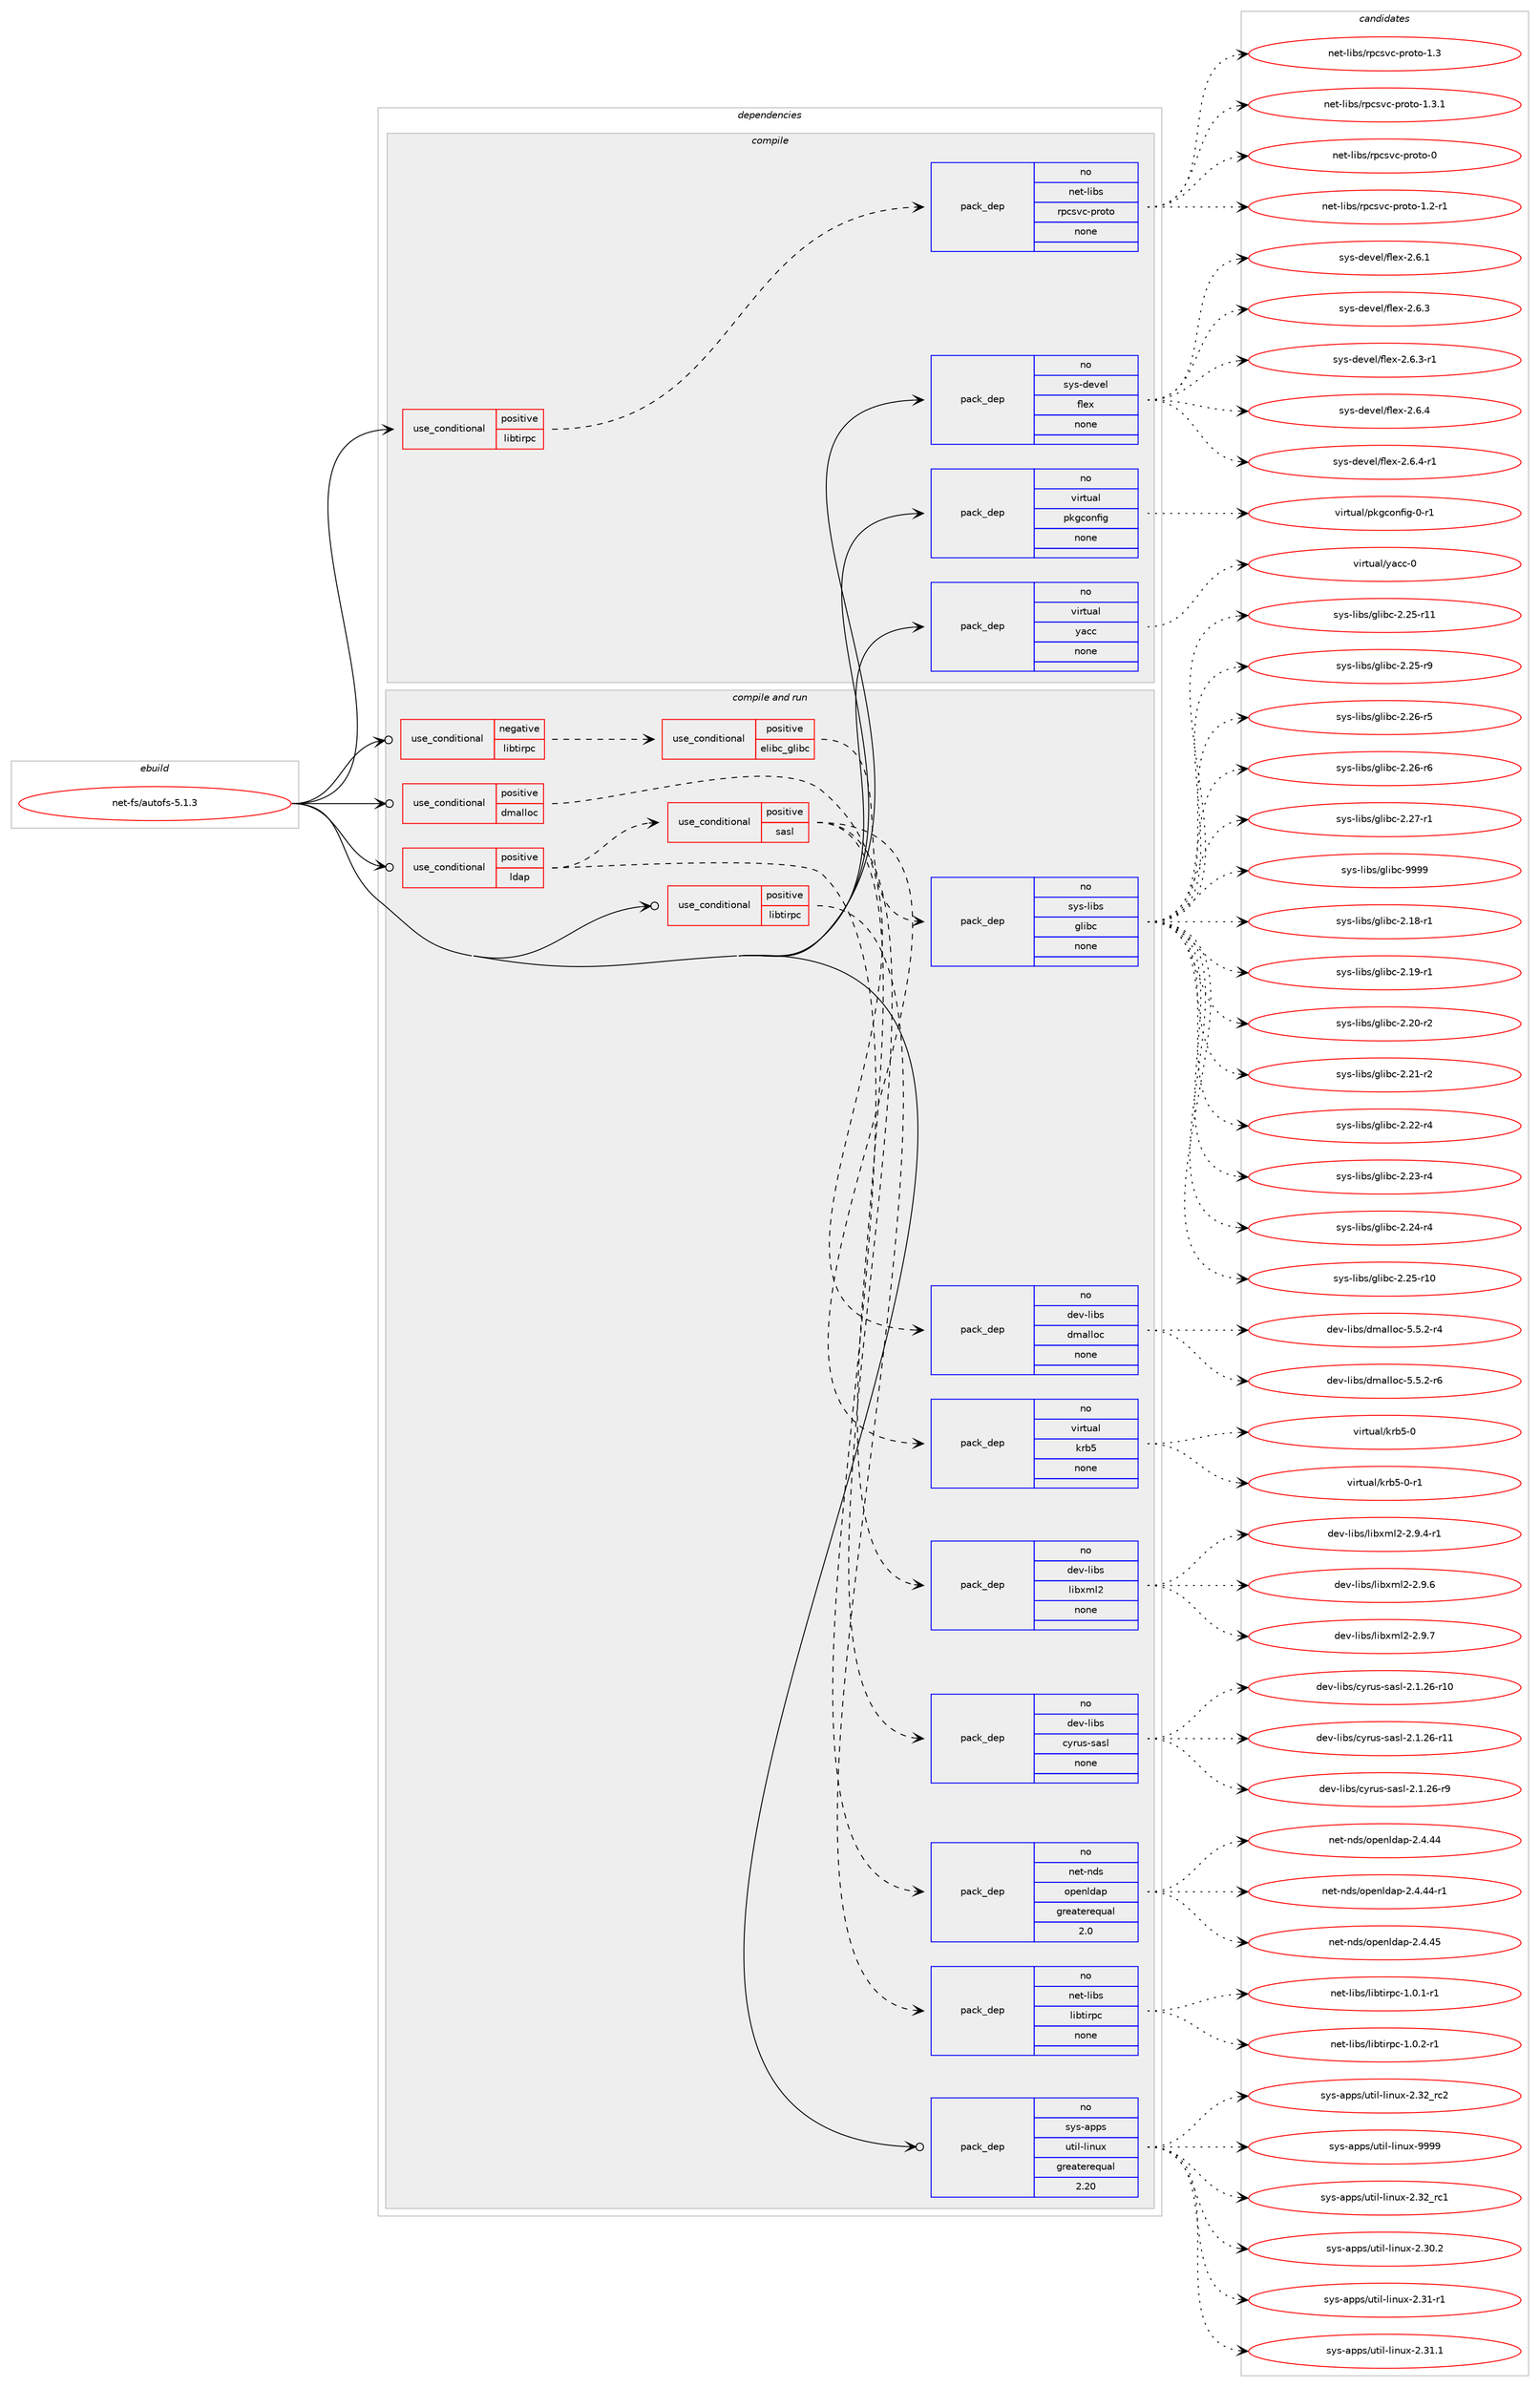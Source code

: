 digraph prolog {

# *************
# Graph options
# *************

newrank=true;
concentrate=true;
compound=true;
graph [rankdir=LR,fontname=Helvetica,fontsize=10,ranksep=1.5];#, ranksep=2.5, nodesep=0.2];
edge  [arrowhead=vee];
node  [fontname=Helvetica,fontsize=10];

# **********
# The ebuild
# **********

subgraph cluster_leftcol {
color=gray;
rank=same;
label=<<i>ebuild</i>>;
id [label="net-fs/autofs-5.1.3", color=red, width=4, href="../net-fs/autofs-5.1.3.svg"];
}

# ****************
# The dependencies
# ****************

subgraph cluster_midcol {
color=gray;
label=<<i>dependencies</i>>;
subgraph cluster_compile {
fillcolor="#eeeeee";
style=filled;
label=<<i>compile</i>>;
subgraph cond36 {
dependency188 [label=<<TABLE BORDER="0" CELLBORDER="1" CELLSPACING="0" CELLPADDING="4"><TR><TD ROWSPAN="3" CELLPADDING="10">use_conditional</TD></TR><TR><TD>positive</TD></TR><TR><TD>libtirpc</TD></TR></TABLE>>, shape=none, color=red];
subgraph pack145 {
dependency189 [label=<<TABLE BORDER="0" CELLBORDER="1" CELLSPACING="0" CELLPADDING="4" WIDTH="220"><TR><TD ROWSPAN="6" CELLPADDING="30">pack_dep</TD></TR><TR><TD WIDTH="110">no</TD></TR><TR><TD>net-libs</TD></TR><TR><TD>rpcsvc-proto</TD></TR><TR><TD>none</TD></TR><TR><TD></TD></TR></TABLE>>, shape=none, color=blue];
}
dependency188:e -> dependency189:w [weight=20,style="dashed",arrowhead="vee"];
}
id:e -> dependency188:w [weight=20,style="solid",arrowhead="vee"];
subgraph pack146 {
dependency190 [label=<<TABLE BORDER="0" CELLBORDER="1" CELLSPACING="0" CELLPADDING="4" WIDTH="220"><TR><TD ROWSPAN="6" CELLPADDING="30">pack_dep</TD></TR><TR><TD WIDTH="110">no</TD></TR><TR><TD>sys-devel</TD></TR><TR><TD>flex</TD></TR><TR><TD>none</TD></TR><TR><TD></TD></TR></TABLE>>, shape=none, color=blue];
}
id:e -> dependency190:w [weight=20,style="solid",arrowhead="vee"];
subgraph pack147 {
dependency191 [label=<<TABLE BORDER="0" CELLBORDER="1" CELLSPACING="0" CELLPADDING="4" WIDTH="220"><TR><TD ROWSPAN="6" CELLPADDING="30">pack_dep</TD></TR><TR><TD WIDTH="110">no</TD></TR><TR><TD>virtual</TD></TR><TR><TD>pkgconfig</TD></TR><TR><TD>none</TD></TR><TR><TD></TD></TR></TABLE>>, shape=none, color=blue];
}
id:e -> dependency191:w [weight=20,style="solid",arrowhead="vee"];
subgraph pack148 {
dependency192 [label=<<TABLE BORDER="0" CELLBORDER="1" CELLSPACING="0" CELLPADDING="4" WIDTH="220"><TR><TD ROWSPAN="6" CELLPADDING="30">pack_dep</TD></TR><TR><TD WIDTH="110">no</TD></TR><TR><TD>virtual</TD></TR><TR><TD>yacc</TD></TR><TR><TD>none</TD></TR><TR><TD></TD></TR></TABLE>>, shape=none, color=blue];
}
id:e -> dependency192:w [weight=20,style="solid",arrowhead="vee"];
}
subgraph cluster_compileandrun {
fillcolor="#eeeeee";
style=filled;
label=<<i>compile and run</i>>;
subgraph cond37 {
dependency193 [label=<<TABLE BORDER="0" CELLBORDER="1" CELLSPACING="0" CELLPADDING="4"><TR><TD ROWSPAN="3" CELLPADDING="10">use_conditional</TD></TR><TR><TD>negative</TD></TR><TR><TD>libtirpc</TD></TR></TABLE>>, shape=none, color=red];
subgraph cond38 {
dependency194 [label=<<TABLE BORDER="0" CELLBORDER="1" CELLSPACING="0" CELLPADDING="4"><TR><TD ROWSPAN="3" CELLPADDING="10">use_conditional</TD></TR><TR><TD>positive</TD></TR><TR><TD>elibc_glibc</TD></TR></TABLE>>, shape=none, color=red];
subgraph pack149 {
dependency195 [label=<<TABLE BORDER="0" CELLBORDER="1" CELLSPACING="0" CELLPADDING="4" WIDTH="220"><TR><TD ROWSPAN="6" CELLPADDING="30">pack_dep</TD></TR><TR><TD WIDTH="110">no</TD></TR><TR><TD>sys-libs</TD></TR><TR><TD>glibc</TD></TR><TR><TD>none</TD></TR><TR><TD></TD></TR></TABLE>>, shape=none, color=blue];
}
dependency194:e -> dependency195:w [weight=20,style="dashed",arrowhead="vee"];
}
dependency193:e -> dependency194:w [weight=20,style="dashed",arrowhead="vee"];
}
id:e -> dependency193:w [weight=20,style="solid",arrowhead="odotvee"];
subgraph cond39 {
dependency196 [label=<<TABLE BORDER="0" CELLBORDER="1" CELLSPACING="0" CELLPADDING="4"><TR><TD ROWSPAN="3" CELLPADDING="10">use_conditional</TD></TR><TR><TD>positive</TD></TR><TR><TD>dmalloc</TD></TR></TABLE>>, shape=none, color=red];
subgraph pack150 {
dependency197 [label=<<TABLE BORDER="0" CELLBORDER="1" CELLSPACING="0" CELLPADDING="4" WIDTH="220"><TR><TD ROWSPAN="6" CELLPADDING="30">pack_dep</TD></TR><TR><TD WIDTH="110">no</TD></TR><TR><TD>dev-libs</TD></TR><TR><TD>dmalloc</TD></TR><TR><TD>none</TD></TR><TR><TD></TD></TR></TABLE>>, shape=none, color=blue];
}
dependency196:e -> dependency197:w [weight=20,style="dashed",arrowhead="vee"];
}
id:e -> dependency196:w [weight=20,style="solid",arrowhead="odotvee"];
subgraph cond40 {
dependency198 [label=<<TABLE BORDER="0" CELLBORDER="1" CELLSPACING="0" CELLPADDING="4"><TR><TD ROWSPAN="3" CELLPADDING="10">use_conditional</TD></TR><TR><TD>positive</TD></TR><TR><TD>ldap</TD></TR></TABLE>>, shape=none, color=red];
subgraph pack151 {
dependency199 [label=<<TABLE BORDER="0" CELLBORDER="1" CELLSPACING="0" CELLPADDING="4" WIDTH="220"><TR><TD ROWSPAN="6" CELLPADDING="30">pack_dep</TD></TR><TR><TD WIDTH="110">no</TD></TR><TR><TD>net-nds</TD></TR><TR><TD>openldap</TD></TR><TR><TD>greaterequal</TD></TR><TR><TD>2.0</TD></TR></TABLE>>, shape=none, color=blue];
}
dependency198:e -> dependency199:w [weight=20,style="dashed",arrowhead="vee"];
subgraph cond41 {
dependency200 [label=<<TABLE BORDER="0" CELLBORDER="1" CELLSPACING="0" CELLPADDING="4"><TR><TD ROWSPAN="3" CELLPADDING="10">use_conditional</TD></TR><TR><TD>positive</TD></TR><TR><TD>sasl</TD></TR></TABLE>>, shape=none, color=red];
subgraph pack152 {
dependency201 [label=<<TABLE BORDER="0" CELLBORDER="1" CELLSPACING="0" CELLPADDING="4" WIDTH="220"><TR><TD ROWSPAN="6" CELLPADDING="30">pack_dep</TD></TR><TR><TD WIDTH="110">no</TD></TR><TR><TD>dev-libs</TD></TR><TR><TD>cyrus-sasl</TD></TR><TR><TD>none</TD></TR><TR><TD></TD></TR></TABLE>>, shape=none, color=blue];
}
dependency200:e -> dependency201:w [weight=20,style="dashed",arrowhead="vee"];
subgraph pack153 {
dependency202 [label=<<TABLE BORDER="0" CELLBORDER="1" CELLSPACING="0" CELLPADDING="4" WIDTH="220"><TR><TD ROWSPAN="6" CELLPADDING="30">pack_dep</TD></TR><TR><TD WIDTH="110">no</TD></TR><TR><TD>dev-libs</TD></TR><TR><TD>libxml2</TD></TR><TR><TD>none</TD></TR><TR><TD></TD></TR></TABLE>>, shape=none, color=blue];
}
dependency200:e -> dependency202:w [weight=20,style="dashed",arrowhead="vee"];
subgraph pack154 {
dependency203 [label=<<TABLE BORDER="0" CELLBORDER="1" CELLSPACING="0" CELLPADDING="4" WIDTH="220"><TR><TD ROWSPAN="6" CELLPADDING="30">pack_dep</TD></TR><TR><TD WIDTH="110">no</TD></TR><TR><TD>virtual</TD></TR><TR><TD>krb5</TD></TR><TR><TD>none</TD></TR><TR><TD></TD></TR></TABLE>>, shape=none, color=blue];
}
dependency200:e -> dependency203:w [weight=20,style="dashed",arrowhead="vee"];
}
dependency198:e -> dependency200:w [weight=20,style="dashed",arrowhead="vee"];
}
id:e -> dependency198:w [weight=20,style="solid",arrowhead="odotvee"];
subgraph cond42 {
dependency204 [label=<<TABLE BORDER="0" CELLBORDER="1" CELLSPACING="0" CELLPADDING="4"><TR><TD ROWSPAN="3" CELLPADDING="10">use_conditional</TD></TR><TR><TD>positive</TD></TR><TR><TD>libtirpc</TD></TR></TABLE>>, shape=none, color=red];
subgraph pack155 {
dependency205 [label=<<TABLE BORDER="0" CELLBORDER="1" CELLSPACING="0" CELLPADDING="4" WIDTH="220"><TR><TD ROWSPAN="6" CELLPADDING="30">pack_dep</TD></TR><TR><TD WIDTH="110">no</TD></TR><TR><TD>net-libs</TD></TR><TR><TD>libtirpc</TD></TR><TR><TD>none</TD></TR><TR><TD></TD></TR></TABLE>>, shape=none, color=blue];
}
dependency204:e -> dependency205:w [weight=20,style="dashed",arrowhead="vee"];
}
id:e -> dependency204:w [weight=20,style="solid",arrowhead="odotvee"];
subgraph pack156 {
dependency206 [label=<<TABLE BORDER="0" CELLBORDER="1" CELLSPACING="0" CELLPADDING="4" WIDTH="220"><TR><TD ROWSPAN="6" CELLPADDING="30">pack_dep</TD></TR><TR><TD WIDTH="110">no</TD></TR><TR><TD>sys-apps</TD></TR><TR><TD>util-linux</TD></TR><TR><TD>greaterequal</TD></TR><TR><TD>2.20</TD></TR></TABLE>>, shape=none, color=blue];
}
id:e -> dependency206:w [weight=20,style="solid",arrowhead="odotvee"];
}
subgraph cluster_run {
fillcolor="#eeeeee";
style=filled;
label=<<i>run</i>>;
}
}

# **************
# The candidates
# **************

subgraph cluster_choices {
rank=same;
color=gray;
label=<<i>candidates</i>>;

subgraph choice145 {
color=black;
nodesep=1;
choice1101011164510810598115471141129911511899451121141111161114548 [label="net-libs/rpcsvc-proto-0", color=red, width=4,href="../net-libs/rpcsvc-proto-0.svg"];
choice110101116451081059811547114112991151189945112114111116111454946504511449 [label="net-libs/rpcsvc-proto-1.2-r1", color=red, width=4,href="../net-libs/rpcsvc-proto-1.2-r1.svg"];
choice11010111645108105981154711411299115118994511211411111611145494651 [label="net-libs/rpcsvc-proto-1.3", color=red, width=4,href="../net-libs/rpcsvc-proto-1.3.svg"];
choice110101116451081059811547114112991151189945112114111116111454946514649 [label="net-libs/rpcsvc-proto-1.3.1", color=red, width=4,href="../net-libs/rpcsvc-proto-1.3.1.svg"];
dependency189:e -> choice1101011164510810598115471141129911511899451121141111161114548:w [style=dotted,weight="100"];
dependency189:e -> choice110101116451081059811547114112991151189945112114111116111454946504511449:w [style=dotted,weight="100"];
dependency189:e -> choice11010111645108105981154711411299115118994511211411111611145494651:w [style=dotted,weight="100"];
dependency189:e -> choice110101116451081059811547114112991151189945112114111116111454946514649:w [style=dotted,weight="100"];
}
subgraph choice146 {
color=black;
nodesep=1;
choice1151211154510010111810110847102108101120455046544649 [label="sys-devel/flex-2.6.1", color=red, width=4,href="../sys-devel/flex-2.6.1.svg"];
choice1151211154510010111810110847102108101120455046544651 [label="sys-devel/flex-2.6.3", color=red, width=4,href="../sys-devel/flex-2.6.3.svg"];
choice11512111545100101118101108471021081011204550465446514511449 [label="sys-devel/flex-2.6.3-r1", color=red, width=4,href="../sys-devel/flex-2.6.3-r1.svg"];
choice1151211154510010111810110847102108101120455046544652 [label="sys-devel/flex-2.6.4", color=red, width=4,href="../sys-devel/flex-2.6.4.svg"];
choice11512111545100101118101108471021081011204550465446524511449 [label="sys-devel/flex-2.6.4-r1", color=red, width=4,href="../sys-devel/flex-2.6.4-r1.svg"];
dependency190:e -> choice1151211154510010111810110847102108101120455046544649:w [style=dotted,weight="100"];
dependency190:e -> choice1151211154510010111810110847102108101120455046544651:w [style=dotted,weight="100"];
dependency190:e -> choice11512111545100101118101108471021081011204550465446514511449:w [style=dotted,weight="100"];
dependency190:e -> choice1151211154510010111810110847102108101120455046544652:w [style=dotted,weight="100"];
dependency190:e -> choice11512111545100101118101108471021081011204550465446524511449:w [style=dotted,weight="100"];
}
subgraph choice147 {
color=black;
nodesep=1;
choice11810511411611797108471121071039911111010210510345484511449 [label="virtual/pkgconfig-0-r1", color=red, width=4,href="../virtual/pkgconfig-0-r1.svg"];
dependency191:e -> choice11810511411611797108471121071039911111010210510345484511449:w [style=dotted,weight="100"];
}
subgraph choice148 {
color=black;
nodesep=1;
choice11810511411611797108471219799994548 [label="virtual/yacc-0", color=red, width=4,href="../virtual/yacc-0.svg"];
dependency192:e -> choice11810511411611797108471219799994548:w [style=dotted,weight="100"];
}
subgraph choice149 {
color=black;
nodesep=1;
choice115121115451081059811547103108105989945504649564511449 [label="sys-libs/glibc-2.18-r1", color=red, width=4,href="../sys-libs/glibc-2.18-r1.svg"];
choice115121115451081059811547103108105989945504649574511449 [label="sys-libs/glibc-2.19-r1", color=red, width=4,href="../sys-libs/glibc-2.19-r1.svg"];
choice115121115451081059811547103108105989945504650484511450 [label="sys-libs/glibc-2.20-r2", color=red, width=4,href="../sys-libs/glibc-2.20-r2.svg"];
choice115121115451081059811547103108105989945504650494511450 [label="sys-libs/glibc-2.21-r2", color=red, width=4,href="../sys-libs/glibc-2.21-r2.svg"];
choice115121115451081059811547103108105989945504650504511452 [label="sys-libs/glibc-2.22-r4", color=red, width=4,href="../sys-libs/glibc-2.22-r4.svg"];
choice115121115451081059811547103108105989945504650514511452 [label="sys-libs/glibc-2.23-r4", color=red, width=4,href="../sys-libs/glibc-2.23-r4.svg"];
choice115121115451081059811547103108105989945504650524511452 [label="sys-libs/glibc-2.24-r4", color=red, width=4,href="../sys-libs/glibc-2.24-r4.svg"];
choice11512111545108105981154710310810598994550465053451144948 [label="sys-libs/glibc-2.25-r10", color=red, width=4,href="../sys-libs/glibc-2.25-r10.svg"];
choice11512111545108105981154710310810598994550465053451144949 [label="sys-libs/glibc-2.25-r11", color=red, width=4,href="../sys-libs/glibc-2.25-r11.svg"];
choice115121115451081059811547103108105989945504650534511457 [label="sys-libs/glibc-2.25-r9", color=red, width=4,href="../sys-libs/glibc-2.25-r9.svg"];
choice115121115451081059811547103108105989945504650544511453 [label="sys-libs/glibc-2.26-r5", color=red, width=4,href="../sys-libs/glibc-2.26-r5.svg"];
choice115121115451081059811547103108105989945504650544511454 [label="sys-libs/glibc-2.26-r6", color=red, width=4,href="../sys-libs/glibc-2.26-r6.svg"];
choice115121115451081059811547103108105989945504650554511449 [label="sys-libs/glibc-2.27-r1", color=red, width=4,href="../sys-libs/glibc-2.27-r1.svg"];
choice11512111545108105981154710310810598994557575757 [label="sys-libs/glibc-9999", color=red, width=4,href="../sys-libs/glibc-9999.svg"];
dependency195:e -> choice115121115451081059811547103108105989945504649564511449:w [style=dotted,weight="100"];
dependency195:e -> choice115121115451081059811547103108105989945504649574511449:w [style=dotted,weight="100"];
dependency195:e -> choice115121115451081059811547103108105989945504650484511450:w [style=dotted,weight="100"];
dependency195:e -> choice115121115451081059811547103108105989945504650494511450:w [style=dotted,weight="100"];
dependency195:e -> choice115121115451081059811547103108105989945504650504511452:w [style=dotted,weight="100"];
dependency195:e -> choice115121115451081059811547103108105989945504650514511452:w [style=dotted,weight="100"];
dependency195:e -> choice115121115451081059811547103108105989945504650524511452:w [style=dotted,weight="100"];
dependency195:e -> choice11512111545108105981154710310810598994550465053451144948:w [style=dotted,weight="100"];
dependency195:e -> choice11512111545108105981154710310810598994550465053451144949:w [style=dotted,weight="100"];
dependency195:e -> choice115121115451081059811547103108105989945504650534511457:w [style=dotted,weight="100"];
dependency195:e -> choice115121115451081059811547103108105989945504650544511453:w [style=dotted,weight="100"];
dependency195:e -> choice115121115451081059811547103108105989945504650544511454:w [style=dotted,weight="100"];
dependency195:e -> choice115121115451081059811547103108105989945504650554511449:w [style=dotted,weight="100"];
dependency195:e -> choice11512111545108105981154710310810598994557575757:w [style=dotted,weight="100"];
}
subgraph choice150 {
color=black;
nodesep=1;
choice10010111845108105981154710010997108108111994553465346504511452 [label="dev-libs/dmalloc-5.5.2-r4", color=red, width=4,href="../dev-libs/dmalloc-5.5.2-r4.svg"];
choice10010111845108105981154710010997108108111994553465346504511454 [label="dev-libs/dmalloc-5.5.2-r6", color=red, width=4,href="../dev-libs/dmalloc-5.5.2-r6.svg"];
dependency197:e -> choice10010111845108105981154710010997108108111994553465346504511452:w [style=dotted,weight="100"];
dependency197:e -> choice10010111845108105981154710010997108108111994553465346504511454:w [style=dotted,weight="100"];
}
subgraph choice151 {
color=black;
nodesep=1;
choice11010111645110100115471111121011101081009711245504652465252 [label="net-nds/openldap-2.4.44", color=red, width=4,href="../net-nds/openldap-2.4.44.svg"];
choice110101116451101001154711111210111010810097112455046524652524511449 [label="net-nds/openldap-2.4.44-r1", color=red, width=4,href="../net-nds/openldap-2.4.44-r1.svg"];
choice11010111645110100115471111121011101081009711245504652465253 [label="net-nds/openldap-2.4.45", color=red, width=4,href="../net-nds/openldap-2.4.45.svg"];
dependency199:e -> choice11010111645110100115471111121011101081009711245504652465252:w [style=dotted,weight="100"];
dependency199:e -> choice110101116451101001154711111210111010810097112455046524652524511449:w [style=dotted,weight="100"];
dependency199:e -> choice11010111645110100115471111121011101081009711245504652465253:w [style=dotted,weight="100"];
}
subgraph choice152 {
color=black;
nodesep=1;
choice10010111845108105981154799121114117115451159711510845504649465054451144948 [label="dev-libs/cyrus-sasl-2.1.26-r10", color=red, width=4,href="../dev-libs/cyrus-sasl-2.1.26-r10.svg"];
choice10010111845108105981154799121114117115451159711510845504649465054451144949 [label="dev-libs/cyrus-sasl-2.1.26-r11", color=red, width=4,href="../dev-libs/cyrus-sasl-2.1.26-r11.svg"];
choice100101118451081059811547991211141171154511597115108455046494650544511457 [label="dev-libs/cyrus-sasl-2.1.26-r9", color=red, width=4,href="../dev-libs/cyrus-sasl-2.1.26-r9.svg"];
dependency201:e -> choice10010111845108105981154799121114117115451159711510845504649465054451144948:w [style=dotted,weight="100"];
dependency201:e -> choice10010111845108105981154799121114117115451159711510845504649465054451144949:w [style=dotted,weight="100"];
dependency201:e -> choice100101118451081059811547991211141171154511597115108455046494650544511457:w [style=dotted,weight="100"];
}
subgraph choice153 {
color=black;
nodesep=1;
choice10010111845108105981154710810598120109108504550465746524511449 [label="dev-libs/libxml2-2.9.4-r1", color=red, width=4,href="../dev-libs/libxml2-2.9.4-r1.svg"];
choice1001011184510810598115471081059812010910850455046574654 [label="dev-libs/libxml2-2.9.6", color=red, width=4,href="../dev-libs/libxml2-2.9.6.svg"];
choice1001011184510810598115471081059812010910850455046574655 [label="dev-libs/libxml2-2.9.7", color=red, width=4,href="../dev-libs/libxml2-2.9.7.svg"];
dependency202:e -> choice10010111845108105981154710810598120109108504550465746524511449:w [style=dotted,weight="100"];
dependency202:e -> choice1001011184510810598115471081059812010910850455046574654:w [style=dotted,weight="100"];
dependency202:e -> choice1001011184510810598115471081059812010910850455046574655:w [style=dotted,weight="100"];
}
subgraph choice154 {
color=black;
nodesep=1;
choice118105114116117971084710711498534548 [label="virtual/krb5-0", color=red, width=4,href="../virtual/krb5-0.svg"];
choice1181051141161179710847107114985345484511449 [label="virtual/krb5-0-r1", color=red, width=4,href="../virtual/krb5-0-r1.svg"];
dependency203:e -> choice118105114116117971084710711498534548:w [style=dotted,weight="100"];
dependency203:e -> choice1181051141161179710847107114985345484511449:w [style=dotted,weight="100"];
}
subgraph choice155 {
color=black;
nodesep=1;
choice11010111645108105981154710810598116105114112994549464846494511449 [label="net-libs/libtirpc-1.0.1-r1", color=red, width=4,href="../net-libs/libtirpc-1.0.1-r1.svg"];
choice11010111645108105981154710810598116105114112994549464846504511449 [label="net-libs/libtirpc-1.0.2-r1", color=red, width=4,href="../net-libs/libtirpc-1.0.2-r1.svg"];
dependency205:e -> choice11010111645108105981154710810598116105114112994549464846494511449:w [style=dotted,weight="100"];
dependency205:e -> choice11010111645108105981154710810598116105114112994549464846504511449:w [style=dotted,weight="100"];
}
subgraph choice156 {
color=black;
nodesep=1;
choice115121115459711211211547117116105108451081051101171204550465150951149949 [label="sys-apps/util-linux-2.32_rc1", color=red, width=4,href="../sys-apps/util-linux-2.32_rc1.svg"];
choice1151211154597112112115471171161051084510810511011712045504651484650 [label="sys-apps/util-linux-2.30.2", color=red, width=4,href="../sys-apps/util-linux-2.30.2.svg"];
choice1151211154597112112115471171161051084510810511011712045504651494511449 [label="sys-apps/util-linux-2.31-r1", color=red, width=4,href="../sys-apps/util-linux-2.31-r1.svg"];
choice1151211154597112112115471171161051084510810511011712045504651494649 [label="sys-apps/util-linux-2.31.1", color=red, width=4,href="../sys-apps/util-linux-2.31.1.svg"];
choice115121115459711211211547117116105108451081051101171204550465150951149950 [label="sys-apps/util-linux-2.32_rc2", color=red, width=4,href="../sys-apps/util-linux-2.32_rc2.svg"];
choice115121115459711211211547117116105108451081051101171204557575757 [label="sys-apps/util-linux-9999", color=red, width=4,href="../sys-apps/util-linux-9999.svg"];
dependency206:e -> choice115121115459711211211547117116105108451081051101171204550465150951149949:w [style=dotted,weight="100"];
dependency206:e -> choice1151211154597112112115471171161051084510810511011712045504651484650:w [style=dotted,weight="100"];
dependency206:e -> choice1151211154597112112115471171161051084510810511011712045504651494511449:w [style=dotted,weight="100"];
dependency206:e -> choice1151211154597112112115471171161051084510810511011712045504651494649:w [style=dotted,weight="100"];
dependency206:e -> choice115121115459711211211547117116105108451081051101171204550465150951149950:w [style=dotted,weight="100"];
dependency206:e -> choice115121115459711211211547117116105108451081051101171204557575757:w [style=dotted,weight="100"];
}
}

}
